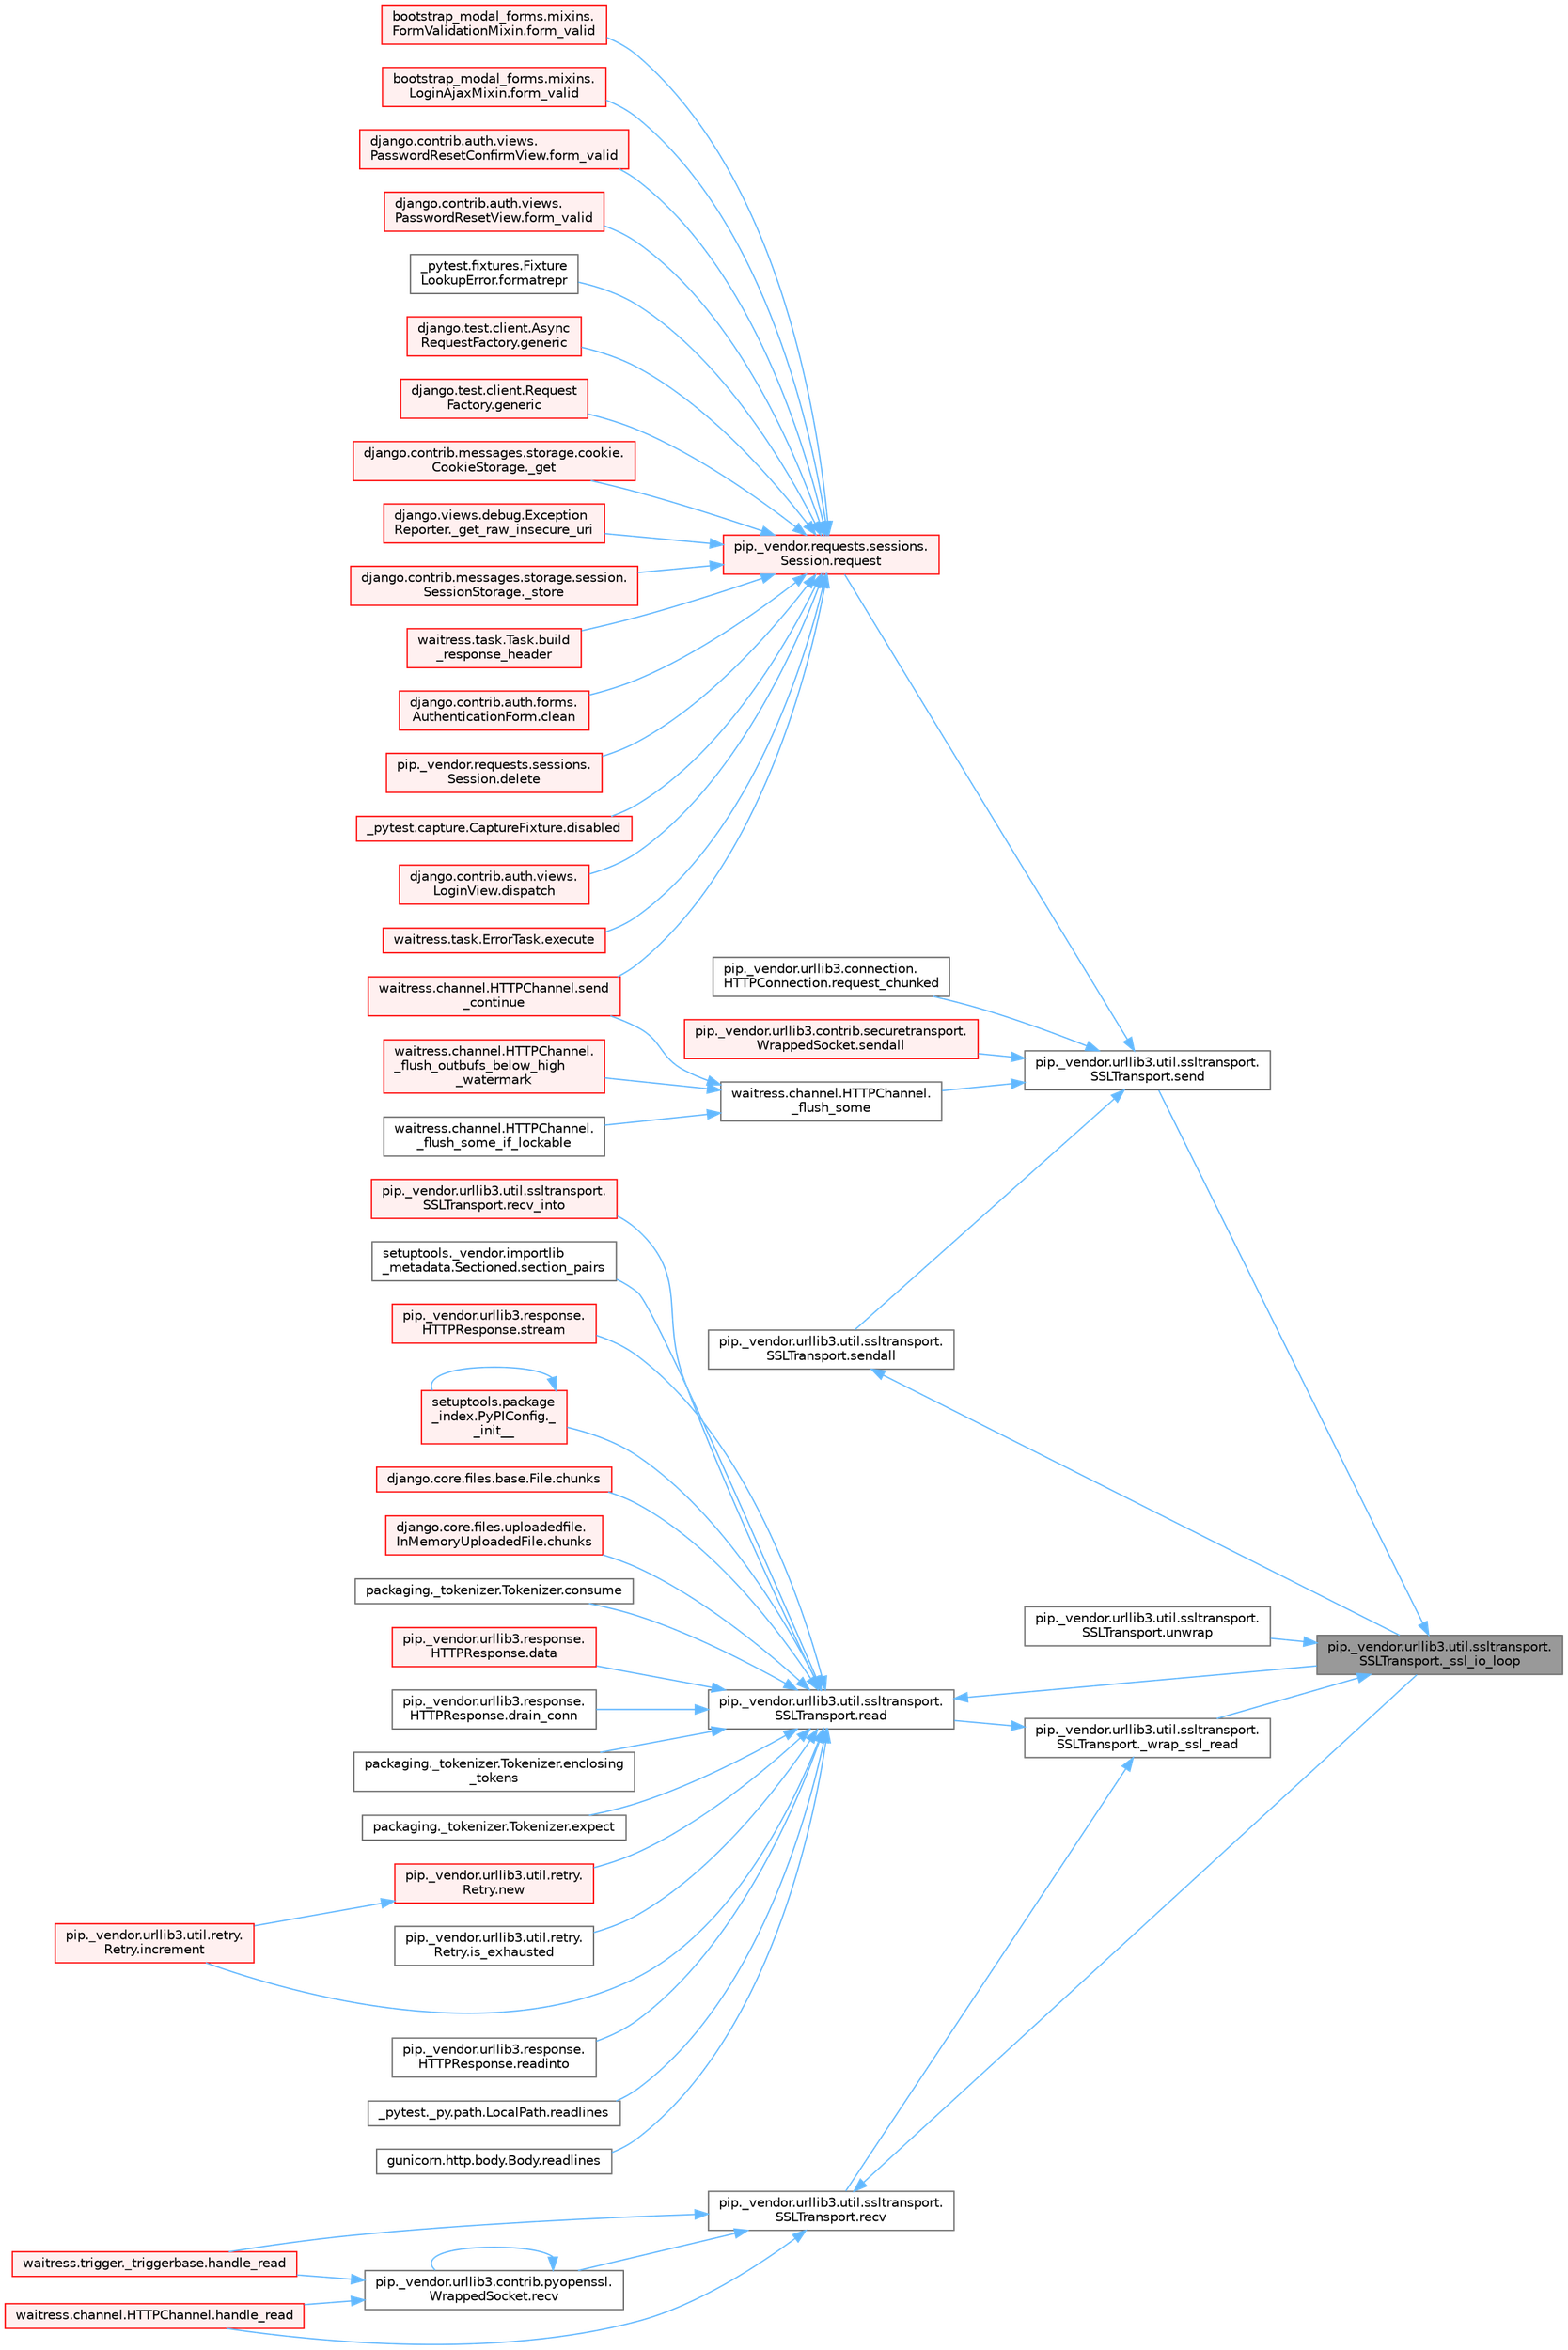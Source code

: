 digraph "pip._vendor.urllib3.util.ssltransport.SSLTransport._ssl_io_loop"
{
 // LATEX_PDF_SIZE
  bgcolor="transparent";
  edge [fontname=Helvetica,fontsize=10,labelfontname=Helvetica,labelfontsize=10];
  node [fontname=Helvetica,fontsize=10,shape=box,height=0.2,width=0.4];
  rankdir="RL";
  Node1 [id="Node000001",label="pip._vendor.urllib3.util.ssltransport.\lSSLTransport._ssl_io_loop",height=0.2,width=0.4,color="gray40", fillcolor="grey60", style="filled", fontcolor="black",tooltip=" "];
  Node1 -> Node2 [id="edge1_Node000001_Node000002",dir="back",color="steelblue1",style="solid",tooltip=" "];
  Node2 [id="Node000002",label="pip._vendor.urllib3.util.ssltransport.\lSSLTransport._wrap_ssl_read",height=0.2,width=0.4,color="grey40", fillcolor="white", style="filled",URL="$classpip_1_1__vendor_1_1urllib3_1_1util_1_1ssltransport_1_1_s_s_l_transport.html#aaf395c806353eee2ffb46f65791050f1",tooltip=" "];
  Node2 -> Node3 [id="edge2_Node000002_Node000003",dir="back",color="steelblue1",style="solid",tooltip=" "];
  Node3 [id="Node000003",label="pip._vendor.urllib3.util.ssltransport.\lSSLTransport.read",height=0.2,width=0.4,color="grey40", fillcolor="white", style="filled",URL="$classpip_1_1__vendor_1_1urllib3_1_1util_1_1ssltransport_1_1_s_s_l_transport.html#a3311c85a8b31a1b389bd7013abdf6fd3",tooltip=" "];
  Node3 -> Node4 [id="edge3_Node000003_Node000004",dir="back",color="steelblue1",style="solid",tooltip=" "];
  Node4 [id="Node000004",label="setuptools.package\l_index.PyPIConfig._\l_init__",height=0.2,width=0.4,color="red", fillcolor="#FFF0F0", style="filled",URL="$classsetuptools_1_1package__index_1_1_py_p_i_config.html#aaaf43ad63ae6fe8ffed0e48774e437b6",tooltip=" "];
  Node4 -> Node4 [id="edge4_Node000004_Node000004",dir="back",color="steelblue1",style="solid",tooltip=" "];
  Node3 -> Node1 [id="edge5_Node000003_Node000001",dir="back",color="steelblue1",style="solid",tooltip=" "];
  Node3 -> Node36 [id="edge6_Node000003_Node000036",dir="back",color="steelblue1",style="solid",tooltip=" "];
  Node36 [id="Node000036",label="django.core.files.base.File.chunks",height=0.2,width=0.4,color="red", fillcolor="#FFF0F0", style="filled",URL="$classdjango_1_1core_1_1files_1_1base_1_1_file.html#ad17ccdad55ee2a18e7b9e3911ee8ebcb",tooltip=" "];
  Node3 -> Node40 [id="edge7_Node000003_Node000040",dir="back",color="steelblue1",style="solid",tooltip=" "];
  Node40 [id="Node000040",label="django.core.files.uploadedfile.\lInMemoryUploadedFile.chunks",height=0.2,width=0.4,color="red", fillcolor="#FFF0F0", style="filled",URL="$classdjango_1_1core_1_1files_1_1uploadedfile_1_1_in_memory_uploaded_file.html#adc0e015945bc5d33673ec1d0f2b73074",tooltip=" "];
  Node3 -> Node41 [id="edge8_Node000003_Node000041",dir="back",color="steelblue1",style="solid",tooltip=" "];
  Node41 [id="Node000041",label="packaging._tokenizer.Tokenizer.consume",height=0.2,width=0.4,color="grey40", fillcolor="white", style="filled",URL="$classpackaging_1_1__tokenizer_1_1_tokenizer.html#aff74eaccaae690982aaaba5cb9a4d051",tooltip=" "];
  Node3 -> Node42 [id="edge9_Node000003_Node000042",dir="back",color="steelblue1",style="solid",tooltip=" "];
  Node42 [id="Node000042",label="pip._vendor.urllib3.response.\lHTTPResponse.data",height=0.2,width=0.4,color="red", fillcolor="#FFF0F0", style="filled",URL="$classpip_1_1__vendor_1_1urllib3_1_1response_1_1_h_t_t_p_response.html#abf3c538704803faf453331b0031f3bdd",tooltip=" "];
  Node3 -> Node744 [id="edge10_Node000003_Node000744",dir="back",color="steelblue1",style="solid",tooltip=" "];
  Node744 [id="Node000744",label="pip._vendor.urllib3.response.\lHTTPResponse.drain_conn",height=0.2,width=0.4,color="grey40", fillcolor="white", style="filled",URL="$classpip_1_1__vendor_1_1urllib3_1_1response_1_1_h_t_t_p_response.html#ad5ca98b71fbb5094f5db062b07b26eb1",tooltip=" "];
  Node3 -> Node745 [id="edge11_Node000003_Node000745",dir="back",color="steelblue1",style="solid",tooltip=" "];
  Node745 [id="Node000745",label="packaging._tokenizer.Tokenizer.enclosing\l_tokens",height=0.2,width=0.4,color="grey40", fillcolor="white", style="filled",URL="$classpackaging_1_1__tokenizer_1_1_tokenizer.html#a27f8cfa7a5ed91e0cba1923b9b18da3d",tooltip=" "];
  Node3 -> Node746 [id="edge12_Node000003_Node000746",dir="back",color="steelblue1",style="solid",tooltip=" "];
  Node746 [id="Node000746",label="packaging._tokenizer.Tokenizer.expect",height=0.2,width=0.4,color="grey40", fillcolor="white", style="filled",URL="$classpackaging_1_1__tokenizer_1_1_tokenizer.html#a151b21b99f387eddd422cd0dcf2064dd",tooltip=" "];
  Node3 -> Node466 [id="edge13_Node000003_Node000466",dir="back",color="steelblue1",style="solid",tooltip=" "];
  Node466 [id="Node000466",label="pip._vendor.urllib3.util.retry.\lRetry.increment",height=0.2,width=0.4,color="red", fillcolor="#FFF0F0", style="filled",URL="$classpip_1_1__vendor_1_1urllib3_1_1util_1_1retry_1_1_retry.html#a88dd993ccb2ef4b2bfa9ad0571374b12",tooltip=" "];
  Node3 -> Node747 [id="edge14_Node000003_Node000747",dir="back",color="steelblue1",style="solid",tooltip=" "];
  Node747 [id="Node000747",label="pip._vendor.urllib3.util.retry.\lRetry.is_exhausted",height=0.2,width=0.4,color="grey40", fillcolor="white", style="filled",URL="$classpip_1_1__vendor_1_1urllib3_1_1util_1_1retry_1_1_retry.html#ad8d42bd72e35f497daf9a0359560969d",tooltip=" "];
  Node3 -> Node748 [id="edge15_Node000003_Node000748",dir="back",color="steelblue1",style="solid",tooltip=" "];
  Node748 [id="Node000748",label="pip._vendor.urllib3.util.retry.\lRetry.new",height=0.2,width=0.4,color="red", fillcolor="#FFF0F0", style="filled",URL="$classpip_1_1__vendor_1_1urllib3_1_1util_1_1retry_1_1_retry.html#ab806585412b9d9b3c0d882fb4bd8d3c0",tooltip=" "];
  Node748 -> Node466 [id="edge16_Node000748_Node000466",dir="back",color="steelblue1",style="solid",tooltip=" "];
  Node3 -> Node777 [id="edge17_Node000003_Node000777",dir="back",color="steelblue1",style="solid",tooltip=" "];
  Node777 [id="Node000777",label="pip._vendor.urllib3.response.\lHTTPResponse.readinto",height=0.2,width=0.4,color="grey40", fillcolor="white", style="filled",URL="$classpip_1_1__vendor_1_1urllib3_1_1response_1_1_h_t_t_p_response.html#a0988b6687696efed2e04f897eab47ac4",tooltip=" "];
  Node3 -> Node778 [id="edge18_Node000003_Node000778",dir="back",color="steelblue1",style="solid",tooltip=" "];
  Node778 [id="Node000778",label="_pytest._py.path.LocalPath.readlines",height=0.2,width=0.4,color="grey40", fillcolor="white", style="filled",URL="$class__pytest_1_1__py_1_1path_1_1_local_path.html#ab4ae86092b85919c6d43e793d049c3b3",tooltip=" "];
  Node3 -> Node779 [id="edge19_Node000003_Node000779",dir="back",color="steelblue1",style="solid",tooltip=" "];
  Node779 [id="Node000779",label="gunicorn.http.body.Body.readlines",height=0.2,width=0.4,color="grey40", fillcolor="white", style="filled",URL="$classgunicorn_1_1http_1_1body_1_1_body.html#adfec992d9fa8fbca15e35ea1ad4fae63",tooltip=" "];
  Node3 -> Node780 [id="edge20_Node000003_Node000780",dir="back",color="steelblue1",style="solid",tooltip=" "];
  Node780 [id="Node000780",label="pip._vendor.urllib3.util.ssltransport.\lSSLTransport.recv_into",height=0.2,width=0.4,color="red", fillcolor="#FFF0F0", style="filled",URL="$classpip_1_1__vendor_1_1urllib3_1_1util_1_1ssltransport_1_1_s_s_l_transport.html#a9d8da497d2fe869c1f3f9ad1de30fd0c",tooltip=" "];
  Node3 -> Node781 [id="edge21_Node000003_Node000781",dir="back",color="steelblue1",style="solid",tooltip=" "];
  Node781 [id="Node000781",label="setuptools._vendor.importlib\l_metadata.Sectioned.section_pairs",height=0.2,width=0.4,color="grey40", fillcolor="white", style="filled",URL="$classsetuptools_1_1__vendor_1_1importlib__metadata_1_1_sectioned.html#a1a649cd858c63bbcb2016883995ae6a7",tooltip=" "];
  Node3 -> Node186 [id="edge22_Node000003_Node000186",dir="back",color="steelblue1",style="solid",tooltip=" "];
  Node186 [id="Node000186",label="pip._vendor.urllib3.response.\lHTTPResponse.stream",height=0.2,width=0.4,color="red", fillcolor="#FFF0F0", style="filled",URL="$classpip_1_1__vendor_1_1urllib3_1_1response_1_1_h_t_t_p_response.html#a8d802b25f09dd341838a1d631ffc4f62",tooltip=" "];
  Node2 -> Node3175 [id="edge23_Node000002_Node003175",dir="back",color="steelblue1",style="solid",tooltip=" "];
  Node3175 [id="Node003175",label="pip._vendor.urllib3.util.ssltransport.\lSSLTransport.recv",height=0.2,width=0.4,color="grey40", fillcolor="white", style="filled",URL="$classpip_1_1__vendor_1_1urllib3_1_1util_1_1ssltransport_1_1_s_s_l_transport.html#a6072d1892408325de5758d1c941826e9",tooltip=" "];
  Node3175 -> Node1 [id="edge24_Node003175_Node000001",dir="back",color="steelblue1",style="solid",tooltip=" "];
  Node3175 -> Node79 [id="edge25_Node003175_Node000079",dir="back",color="steelblue1",style="solid",tooltip=" "];
  Node79 [id="Node000079",label="waitress.channel.HTTPChannel.handle_read",height=0.2,width=0.4,color="red", fillcolor="#FFF0F0", style="filled",URL="$classwaitress_1_1channel_1_1_h_t_t_p_channel.html#a1d690aa5821ba04f0e06883c7d5791c1",tooltip=" "];
  Node3175 -> Node81 [id="edge26_Node003175_Node000081",dir="back",color="steelblue1",style="solid",tooltip=" "];
  Node81 [id="Node000081",label="waitress.trigger._triggerbase.handle_read",height=0.2,width=0.4,color="red", fillcolor="#FFF0F0", style="filled",URL="$classwaitress_1_1trigger_1_1__triggerbase.html#ae936df124a9b17bdf28417216f1916dc",tooltip=" "];
  Node3175 -> Node82 [id="edge27_Node003175_Node000082",dir="back",color="steelblue1",style="solid",tooltip=" "];
  Node82 [id="Node000082",label="pip._vendor.urllib3.contrib.pyopenssl.\lWrappedSocket.recv",height=0.2,width=0.4,color="grey40", fillcolor="white", style="filled",URL="$classpip_1_1__vendor_1_1urllib3_1_1contrib_1_1pyopenssl_1_1_wrapped_socket.html#a08819f615d9c5d6e3dc450b0a27a6de2",tooltip=" "];
  Node82 -> Node79 [id="edge28_Node000082_Node000079",dir="back",color="steelblue1",style="solid",tooltip=" "];
  Node82 -> Node81 [id="edge29_Node000082_Node000081",dir="back",color="steelblue1",style="solid",tooltip=" "];
  Node82 -> Node82 [id="edge30_Node000082_Node000082",dir="back",color="steelblue1",style="solid",tooltip=" "];
  Node1 -> Node3176 [id="edge31_Node000001_Node003176",dir="back",color="steelblue1",style="solid",tooltip=" "];
  Node3176 [id="Node003176",label="pip._vendor.urllib3.util.ssltransport.\lSSLTransport.send",height=0.2,width=0.4,color="grey40", fillcolor="white", style="filled",URL="$classpip_1_1__vendor_1_1urllib3_1_1util_1_1ssltransport_1_1_s_s_l_transport.html#ae07b4d8069dbc1dab07b52db5acdb71a",tooltip=" "];
  Node3176 -> Node85 [id="edge32_Node003176_Node000085",dir="back",color="steelblue1",style="solid",tooltip=" "];
  Node85 [id="Node000085",label="waitress.channel.HTTPChannel.\l_flush_some",height=0.2,width=0.4,color="grey40", fillcolor="white", style="filled",URL="$classwaitress_1_1channel_1_1_h_t_t_p_channel.html#af4abc69cb0ebdecacfe3e79bda37a43f",tooltip=" "];
  Node85 -> Node86 [id="edge33_Node000085_Node000086",dir="back",color="steelblue1",style="solid",tooltip=" "];
  Node86 [id="Node000086",label="waitress.channel.HTTPChannel.\l_flush_outbufs_below_high\l_watermark",height=0.2,width=0.4,color="red", fillcolor="#FFF0F0", style="filled",URL="$classwaitress_1_1channel_1_1_h_t_t_p_channel.html#a08c6e441a5c3f81ea09b64cb6ae49361",tooltip=" "];
  Node85 -> Node89 [id="edge34_Node000085_Node000089",dir="back",color="steelblue1",style="solid",tooltip=" "];
  Node89 [id="Node000089",label="waitress.channel.HTTPChannel.\l_flush_some_if_lockable",height=0.2,width=0.4,color="grey40", fillcolor="white", style="filled",URL="$classwaitress_1_1channel_1_1_h_t_t_p_channel.html#a187eba2d736d51b0d2fd6a170965dedb",tooltip=" "];
  Node85 -> Node90 [id="edge35_Node000085_Node000090",dir="back",color="steelblue1",style="solid",tooltip=" "];
  Node90 [id="Node000090",label="waitress.channel.HTTPChannel.send\l_continue",height=0.2,width=0.4,color="red", fillcolor="#FFF0F0", style="filled",URL="$classwaitress_1_1channel_1_1_h_t_t_p_channel.html#aaa901d6ee7325ec9a983e00b67e4959f",tooltip=" "];
  Node3176 -> Node92 [id="edge36_Node003176_Node000092",dir="back",color="steelblue1",style="solid",tooltip=" "];
  Node92 [id="Node000092",label="pip._vendor.requests.sessions.\lSession.request",height=0.2,width=0.4,color="red", fillcolor="#FFF0F0", style="filled",URL="$classpip_1_1__vendor_1_1requests_1_1sessions_1_1_session.html#a3dddfa16e93faa1a1a553936d913482b",tooltip=" "];
  Node92 -> Node93 [id="edge37_Node000092_Node000093",dir="back",color="steelblue1",style="solid",tooltip=" "];
  Node93 [id="Node000093",label="django.contrib.messages.storage.cookie.\lCookieStorage._get",height=0.2,width=0.4,color="red", fillcolor="#FFF0F0", style="filled",URL="$classdjango_1_1contrib_1_1messages_1_1storage_1_1cookie_1_1_cookie_storage.html#a39d084f6072109675c9ef06c047174e8",tooltip=" "];
  Node92 -> Node119 [id="edge38_Node000092_Node000119",dir="back",color="steelblue1",style="solid",tooltip=" "];
  Node119 [id="Node000119",label="django.views.debug.Exception\lReporter._get_raw_insecure_uri",height=0.2,width=0.4,color="red", fillcolor="#FFF0F0", style="filled",URL="$classdjango_1_1views_1_1debug_1_1_exception_reporter.html#a7a7120cc6b92c3e1a0b855e351c30f42",tooltip=" "];
  Node92 -> Node123 [id="edge39_Node000092_Node000123",dir="back",color="steelblue1",style="solid",tooltip=" "];
  Node123 [id="Node000123",label="django.contrib.messages.storage.session.\lSessionStorage._store",height=0.2,width=0.4,color="red", fillcolor="#FFF0F0", style="filled",URL="$classdjango_1_1contrib_1_1messages_1_1storage_1_1session_1_1_session_storage.html#a371ed03facbc7ae28602ede4c99950d0",tooltip=" "];
  Node92 -> Node2446 [id="edge40_Node000092_Node002446",dir="back",color="steelblue1",style="solid",tooltip=" "];
  Node2446 [id="Node002446",label="waitress.task.Task.build\l_response_header",height=0.2,width=0.4,color="red", fillcolor="#FFF0F0", style="filled",URL="$classwaitress_1_1task_1_1_task.html#a4f20433be6bea4c797bfeb62408b997e",tooltip=" "];
  Node92 -> Node3059 [id="edge41_Node000092_Node003059",dir="back",color="steelblue1",style="solid",tooltip=" "];
  Node3059 [id="Node003059",label="django.contrib.auth.forms.\lAuthenticationForm.clean",height=0.2,width=0.4,color="red", fillcolor="#FFF0F0", style="filled",URL="$classdjango_1_1contrib_1_1auth_1_1forms_1_1_authentication_form.html#a92d28be6696caa8d1b7068eefe81793a",tooltip=" "];
  Node92 -> Node3060 [id="edge42_Node000092_Node003060",dir="back",color="steelblue1",style="solid",tooltip=" "];
  Node3060 [id="Node003060",label="pip._vendor.requests.sessions.\lSession.delete",height=0.2,width=0.4,color="red", fillcolor="#FFF0F0", style="filled",URL="$classpip_1_1__vendor_1_1requests_1_1sessions_1_1_session.html#abb6cd6b39dde48648dc875227e2e258e",tooltip=" "];
  Node92 -> Node3061 [id="edge43_Node000092_Node003061",dir="back",color="steelblue1",style="solid",tooltip=" "];
  Node3061 [id="Node003061",label="_pytest.capture.CaptureFixture.disabled",height=0.2,width=0.4,color="red", fillcolor="#FFF0F0", style="filled",URL="$class__pytest_1_1capture_1_1_capture_fixture.html#a3dda4f7495bd8fb93f4bd7dad2855d7f",tooltip=" "];
  Node92 -> Node2212 [id="edge44_Node000092_Node002212",dir="back",color="steelblue1",style="solid",tooltip=" "];
  Node2212 [id="Node002212",label="django.contrib.auth.views.\lLoginView.dispatch",height=0.2,width=0.4,color="red", fillcolor="#FFF0F0", style="filled",URL="$classdjango_1_1contrib_1_1auth_1_1views_1_1_login_view.html#a69a0b11a6598453586c755b32dfc02c3",tooltip=" "];
  Node92 -> Node3066 [id="edge45_Node000092_Node003066",dir="back",color="steelblue1",style="solid",tooltip=" "];
  Node3066 [id="Node003066",label="waitress.task.ErrorTask.execute",height=0.2,width=0.4,color="red", fillcolor="#FFF0F0", style="filled",URL="$classwaitress_1_1task_1_1_error_task.html#ad5c6d14c13ba3d33e82b1b138e634bb0",tooltip=" "];
  Node92 -> Node3067 [id="edge46_Node000092_Node003067",dir="back",color="steelblue1",style="solid",tooltip=" "];
  Node3067 [id="Node003067",label="bootstrap_modal_forms.mixins.\lFormValidationMixin.form_valid",height=0.2,width=0.4,color="red", fillcolor="#FFF0F0", style="filled",URL="$classbootstrap__modal__forms_1_1mixins_1_1_form_validation_mixin.html#a415bfd631a922d1368281b015e04ba4c",tooltip=" "];
  Node92 -> Node3068 [id="edge47_Node000092_Node003068",dir="back",color="steelblue1",style="solid",tooltip=" "];
  Node3068 [id="Node003068",label="bootstrap_modal_forms.mixins.\lLoginAjaxMixin.form_valid",height=0.2,width=0.4,color="red", fillcolor="#FFF0F0", style="filled",URL="$classbootstrap__modal__forms_1_1mixins_1_1_login_ajax_mixin.html#a1cba170b69b7fd25ca43d399c808725e",tooltip=" "];
  Node92 -> Node3069 [id="edge48_Node000092_Node003069",dir="back",color="steelblue1",style="solid",tooltip=" "];
  Node3069 [id="Node003069",label="django.contrib.auth.views.\lPasswordResetConfirmView.form_valid",height=0.2,width=0.4,color="red", fillcolor="#FFF0F0", style="filled",URL="$classdjango_1_1contrib_1_1auth_1_1views_1_1_password_reset_confirm_view.html#a6da228b477be1871236a83c005301b3c",tooltip=" "];
  Node92 -> Node3070 [id="edge49_Node000092_Node003070",dir="back",color="steelblue1",style="solid",tooltip=" "];
  Node3070 [id="Node003070",label="django.contrib.auth.views.\lPasswordResetView.form_valid",height=0.2,width=0.4,color="red", fillcolor="#FFF0F0", style="filled",URL="$classdjango_1_1contrib_1_1auth_1_1views_1_1_password_reset_view.html#a1beeb7e6b51b528c0c10b3a74c0d51e3",tooltip=" "];
  Node92 -> Node3071 [id="edge50_Node000092_Node003071",dir="back",color="steelblue1",style="solid",tooltip=" "];
  Node3071 [id="Node003071",label="_pytest.fixtures.Fixture\lLookupError.formatrepr",height=0.2,width=0.4,color="grey40", fillcolor="white", style="filled",URL="$class__pytest_1_1fixtures_1_1_fixture_lookup_error.html#a22b5af6283420cffbeff550a445d243a",tooltip=" "];
  Node92 -> Node3072 [id="edge51_Node000092_Node003072",dir="back",color="steelblue1",style="solid",tooltip=" "];
  Node3072 [id="Node003072",label="django.test.client.Async\lRequestFactory.generic",height=0.2,width=0.4,color="red", fillcolor="#FFF0F0", style="filled",URL="$classdjango_1_1test_1_1client_1_1_async_request_factory.html#a470d6888694e77c09bd7d8bf6d588233",tooltip=" "];
  Node92 -> Node3085 [id="edge52_Node000092_Node003085",dir="back",color="steelblue1",style="solid",tooltip=" "];
  Node3085 [id="Node003085",label="django.test.client.Request\lFactory.generic",height=0.2,width=0.4,color="red", fillcolor="#FFF0F0", style="filled",URL="$classdjango_1_1test_1_1client_1_1_request_factory.html#a24740fe264de91d8c4c1205c9172206d",tooltip=" "];
  Node92 -> Node90 [id="edge53_Node000092_Node000090",dir="back",color="steelblue1",style="solid",tooltip=" "];
  Node3176 -> Node1576 [id="edge54_Node003176_Node001576",dir="back",color="steelblue1",style="solid",tooltip=" "];
  Node1576 [id="Node001576",label="pip._vendor.urllib3.connection.\lHTTPConnection.request_chunked",height=0.2,width=0.4,color="grey40", fillcolor="white", style="filled",URL="$classpip_1_1__vendor_1_1urllib3_1_1connection_1_1_h_t_t_p_connection.html#a9af6f422554c315fcde06d65e97becfc",tooltip=" "];
  Node3176 -> Node1577 [id="edge55_Node003176_Node001577",dir="back",color="steelblue1",style="solid",tooltip=" "];
  Node1577 [id="Node001577",label="pip._vendor.urllib3.contrib.securetransport.\lWrappedSocket.sendall",height=0.2,width=0.4,color="red", fillcolor="#FFF0F0", style="filled",URL="$classpip_1_1__vendor_1_1urllib3_1_1contrib_1_1securetransport_1_1_wrapped_socket.html#a67b9b212d8bdb9f37e14c33d3c28ce8e",tooltip=" "];
  Node3176 -> Node1578 [id="edge56_Node003176_Node001578",dir="back",color="steelblue1",style="solid",tooltip=" "];
  Node1578 [id="Node001578",label="pip._vendor.urllib3.util.ssltransport.\lSSLTransport.sendall",height=0.2,width=0.4,color="grey40", fillcolor="white", style="filled",URL="$classpip_1_1__vendor_1_1urllib3_1_1util_1_1ssltransport_1_1_s_s_l_transport.html#a6127132ecea729b7d77e99c6c6eac732",tooltip=" "];
  Node1578 -> Node1 [id="edge57_Node001578_Node000001",dir="back",color="steelblue1",style="solid",tooltip=" "];
  Node1 -> Node3177 [id="edge58_Node000001_Node003177",dir="back",color="steelblue1",style="solid",tooltip=" "];
  Node3177 [id="Node003177",label="pip._vendor.urllib3.util.ssltransport.\lSSLTransport.unwrap",height=0.2,width=0.4,color="grey40", fillcolor="white", style="filled",URL="$classpip_1_1__vendor_1_1urllib3_1_1util_1_1ssltransport_1_1_s_s_l_transport.html#a859f25ecb9c3e67eff6f2c0d5c4e0861",tooltip=" "];
}
